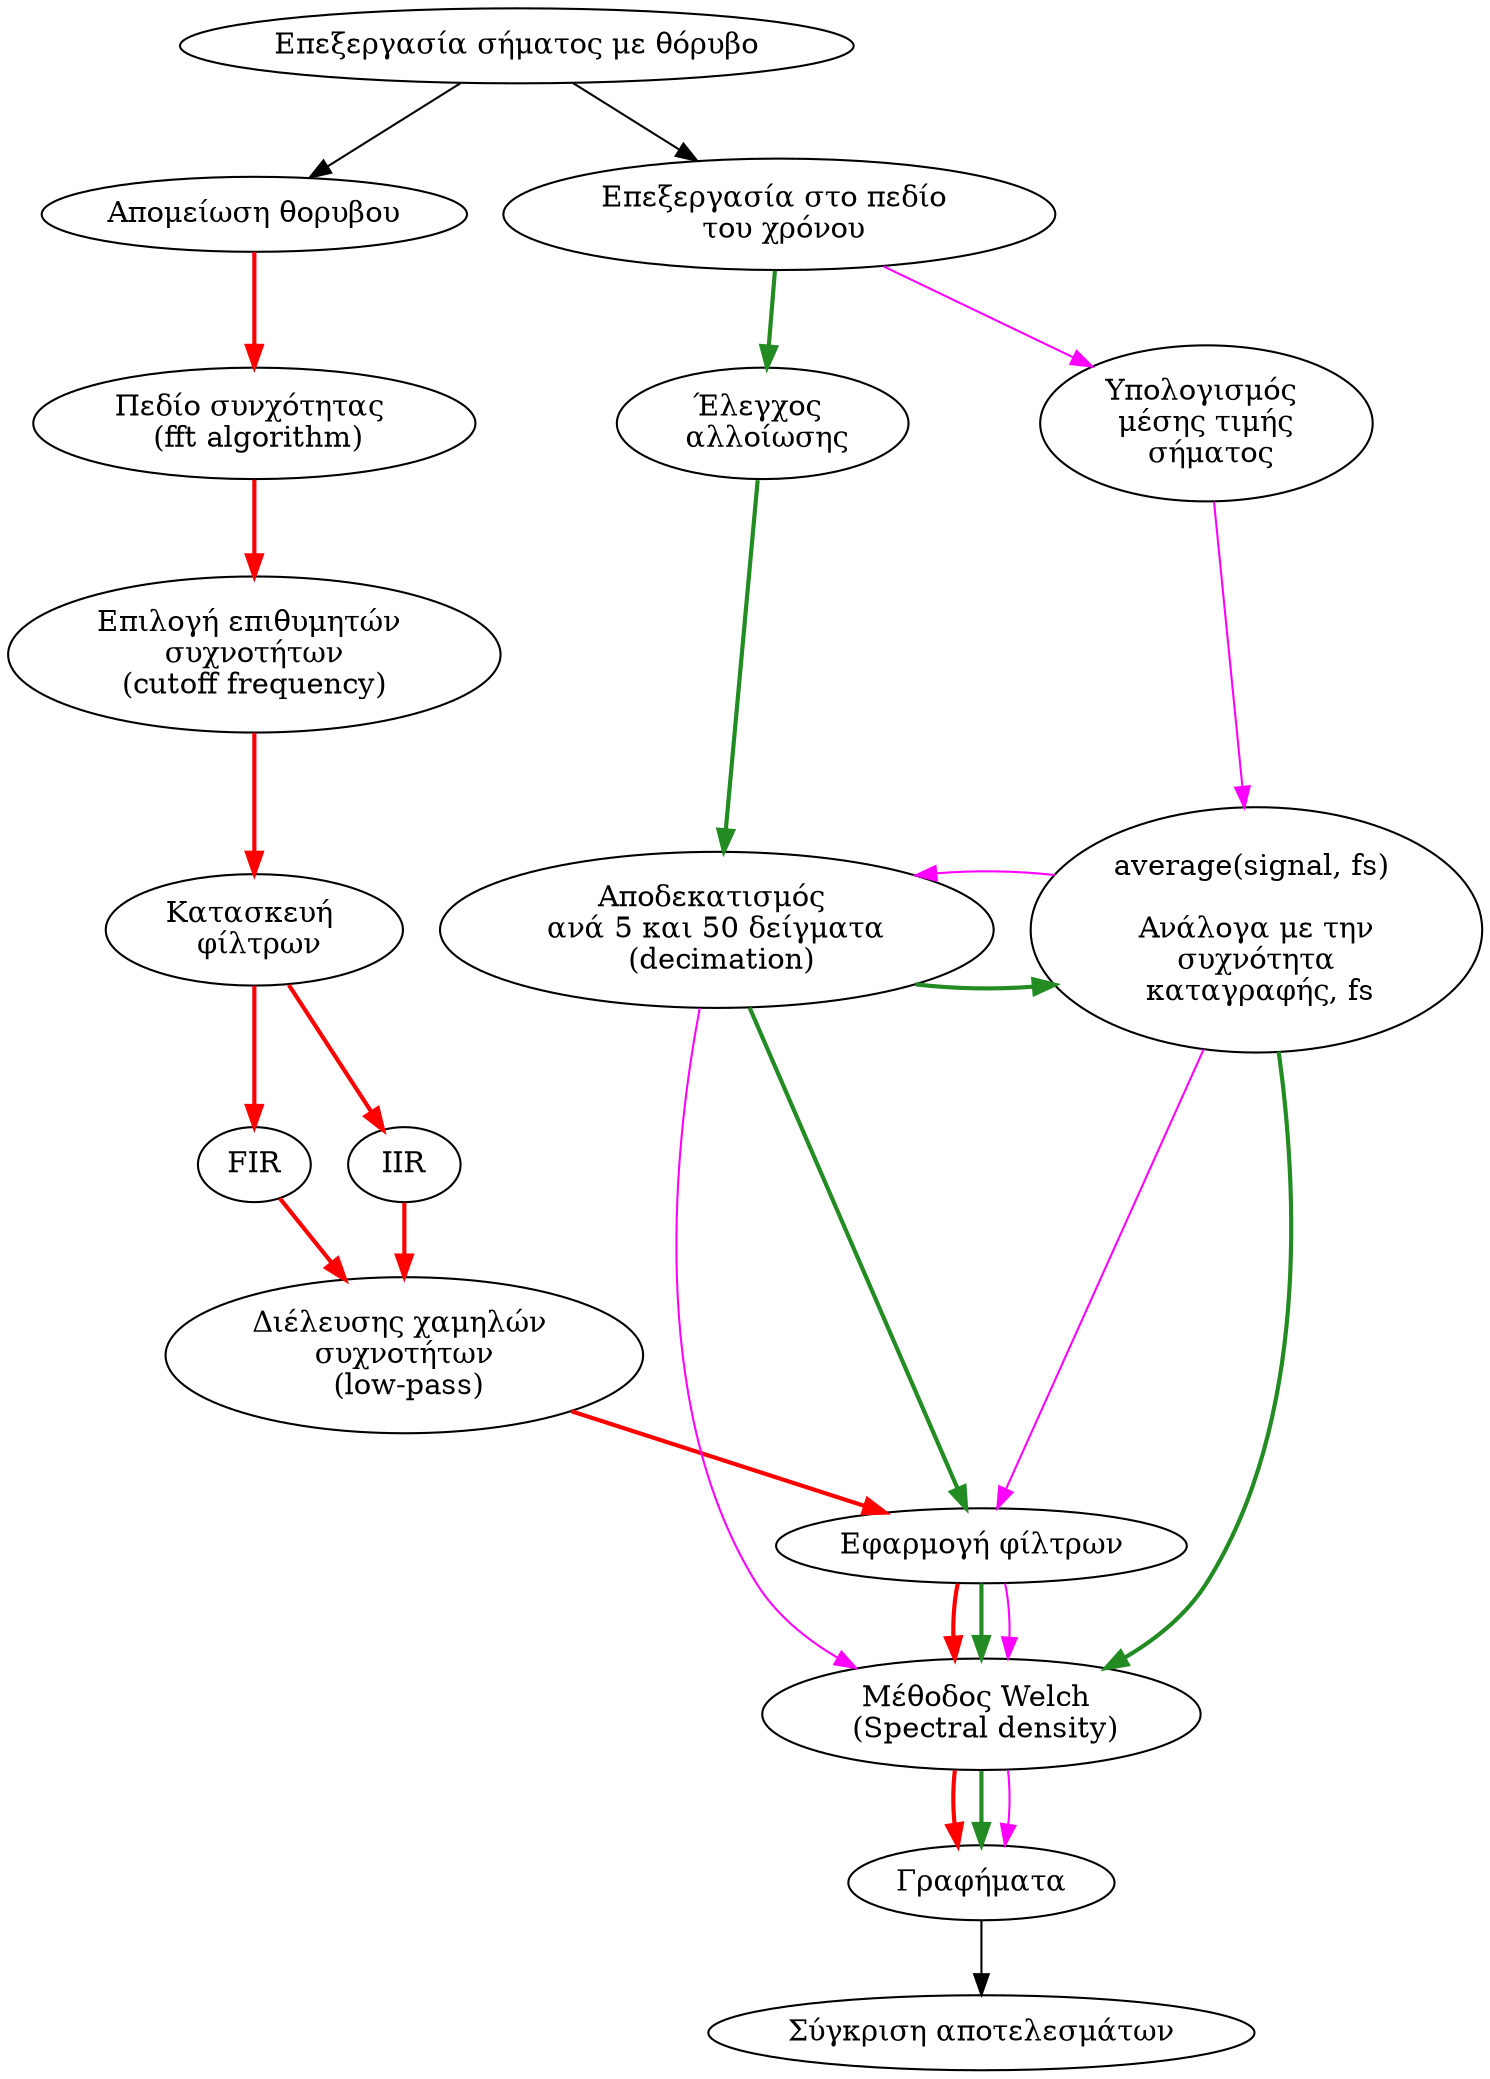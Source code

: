 digraph processing {
    // root of operations
    root [label="Επεξεργασία σήματος με θόρυβο" ]
    filt [label="Απομείωση θορυβου"]
    aliasing [label="Έλεγχος \n αλλοίωσης"]
    averg [label="Υπολογισμός \n μέσης τιμής \n σήματος"]

    // filter related
    fir [label="FIR"]
    iir [label="IIR"]
    apply [label="Εφαρμογή φίλτρων"]
    filterconst [label="Κατασκευή \n φίλτρων"]
    filt_type [label="Διέλευσης χαμηλών \n συχνοτήτων \n (low-pass)"]

    // aliasing
    decimop [label="Αποδεκατισμός \n ανά 5 και 50 δείγματα \n (decimation)"]
    timedom [label="Επεξεργασία στο πεδίο \n του χρόνου"]

    //general bubbles
    graphs [label="Γραφήματα"]
    fftmethod [label= "Πεδίο συνχότητας \n (fft algorithm)" ]
    choosfilt [label="Επιλογή επιθυμητών \n συχνοτήτων \n(cutoff frequency)"]
    results [label="Σύγκριση αποτελεσμάτων"]
    avrged [label="average(signal, fs) \n \n Ανάλογα με την \n συχνότητα \n καταγραφής, fs"]
    welch [label="Μέθοδος Welch \n (Spectral density)"]

    {rank=same; filt timedom }
    {rank=same; fftmethod aliasing averg}
    {rank=same; decimop filterconst avrged}

    // start the graph at last 🫠
    root -> {filt timedom}

    // filtering path
    filt ->
    fftmethod ->
    choosfilt ->
    filterconst -> {fir iir} ->
    filt_type ->
    apply ->
    welch ->
    graphs [style=bold, color=red]

    // aliasing path
    timedom ->
    aliasing ->
    decimop -> {apply avrged} ->
    welch ->
    graphs[color=forestgreen, style=bold]

    // aliasing path
    timedom ->
    averg ->
    avrged -> {decimop apply} ->
    welch ->
    graphs [color=magenta]

    graphs -> results
}
